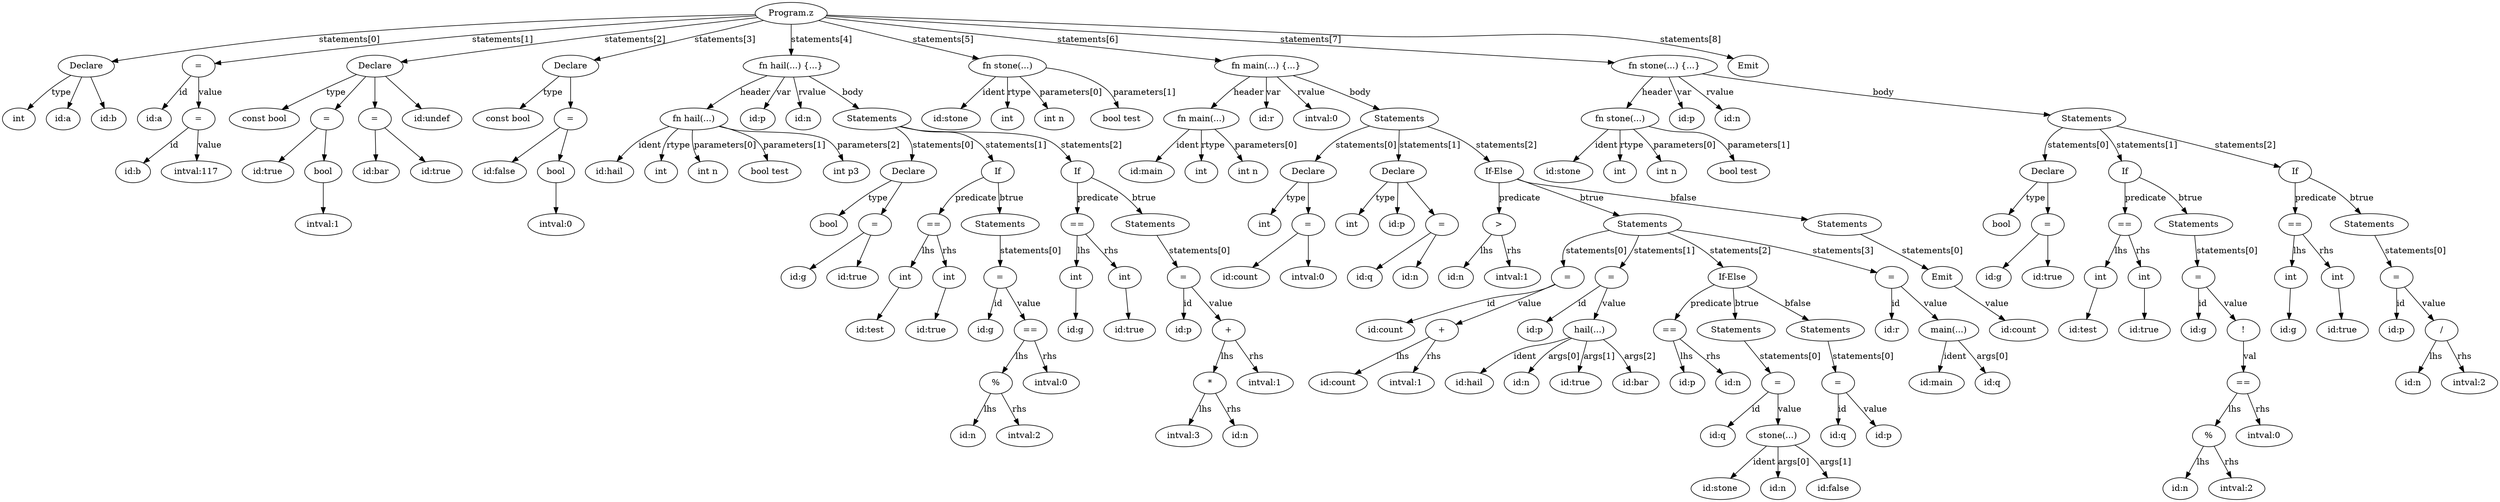 digraph {
	Node0[label="Program.z"]
	Node1[label="Declare"]
Node0->Node1[label="statements[0]"]
	Node2[label="int"]
Node1->Node2[label="type"]
	Node3[label="id:a"]
Node1->Node3[label=""]
	Node4[label="id:b"]
Node1->Node4[label=""]
	Node5[label="="]
Node0->Node5[label="statements[1]"]
	Node6[label="id:a"]
Node5->Node6[label="id"]
	Node7[label="="]
Node5->Node7[label="value"]
	Node8[label="id:b"]
Node7->Node8[label="id"]
	Node9[label="intval:117"]
Node7->Node9[label="value"]
	Node10[label="Declare"]
Node0->Node10[label="statements[2]"]
	Node11[label="const bool"]
Node10->Node11[label="type"]
	Node12[label="="]
Node10->Node12[label=""]
	Node13[label="id:true"]
Node12->Node13[label=""]
	Node14[label="bool"]
Node12->Node14[label=""]
	Node15[label="intval:1"]
Node14->Node15[label=""]
	Node16[label="="]
Node10->Node16[label=""]
	Node17[label="id:bar"]
Node16->Node17[label=""]
	Node18[label="id:true"]
Node16->Node18[label=""]
	Node19[label="id:undef"]
Node10->Node19[label=""]
	Node20[label="Declare"]
Node0->Node20[label="statements[3]"]
	Node21[label="const bool"]
Node20->Node21[label="type"]
	Node22[label="="]
Node20->Node22[label=""]
	Node23[label="id:false"]
Node22->Node23[label=""]
	Node24[label="bool"]
Node22->Node24[label=""]
	Node25[label="intval:0"]
Node24->Node25[label=""]
	Node26[label="fn hail(...) {...}"]
Node0->Node26[label="statements[4]"]
	Node27[label="fn hail(...)"]
Node26->Node27[label="header"]
	Node28[label="id:hail"]
Node27->Node28[label="ident"]
	Node29[label="int"]
Node27->Node29[label="rtype"]
	Node30[label="int n"]
Node27->Node30[label="parameters[0]"]
	Node31[label="bool test"]
Node27->Node31[label="parameters[1]"]
	Node32[label="int p3"]
Node27->Node32[label="parameters[2]"]
	Node33[label="id:p"]
Node26->Node33[label="var"]
	Node34[label="id:n"]
Node26->Node34[label="rvalue"]
	Node35[label="Statements"]
Node26->Node35[label="body"]
	Node36[label="Declare"]
Node35->Node36[label="statements[0]"]
	Node37[label="bool"]
Node36->Node37[label="type"]
	Node38[label="="]
Node36->Node38[label=""]
	Node39[label="id:g"]
Node38->Node39[label=""]
	Node40[label="id:true"]
Node38->Node40[label=""]
	Node41[label="If"]
Node35->Node41[label="statements[1]"]
	Node42[label="=="]
Node41->Node42[label="predicate"]
	Node43[label="int"]
Node42->Node43[label="lhs"]
	Node44[label="id:test"]
Node43->Node44[label=""]
	Node45[label="int"]
Node42->Node45[label="rhs"]
	Node46[label="id:true"]
Node45->Node46[label=""]
	Node47[label="Statements"]
Node41->Node47[label="btrue"]
	Node48[label="="]
Node47->Node48[label="statements[0]"]
	Node49[label="id:g"]
Node48->Node49[label="id"]
	Node50[label="=="]
Node48->Node50[label="value"]
	Node51[label="%"]
Node50->Node51[label="lhs"]
	Node52[label="id:n"]
Node51->Node52[label="lhs"]
	Node53[label="intval:2"]
Node51->Node53[label="rhs"]
	Node54[label="intval:0"]
Node50->Node54[label="rhs"]
	Node55[label="If"]
Node35->Node55[label="statements[2]"]
	Node56[label="=="]
Node55->Node56[label="predicate"]
	Node57[label="int"]
Node56->Node57[label="lhs"]
	Node58[label="id:g"]
Node57->Node58[label=""]
	Node59[label="int"]
Node56->Node59[label="rhs"]
	Node60[label="id:true"]
Node59->Node60[label=""]
	Node61[label="Statements"]
Node55->Node61[label="btrue"]
	Node62[label="="]
Node61->Node62[label="statements[0]"]
	Node63[label="id:p"]
Node62->Node63[label="id"]
	Node64[label="+"]
Node62->Node64[label="value"]
	Node65[label="*"]
Node64->Node65[label="lhs"]
	Node66[label="intval:3"]
Node65->Node66[label="lhs"]
	Node67[label="id:n"]
Node65->Node67[label="rhs"]
	Node68[label="intval:1"]
Node64->Node68[label="rhs"]
	Node69[label="fn stone(...)"]
Node0->Node69[label="statements[5]"]
	Node70[label="id:stone"]
Node69->Node70[label="ident"]
	Node71[label="int"]
Node69->Node71[label="rtype"]
	Node72[label="int n"]
Node69->Node72[label="parameters[0]"]
	Node73[label="bool test"]
Node69->Node73[label="parameters[1]"]
	Node74[label="fn main(...) {...}"]
Node0->Node74[label="statements[6]"]
	Node75[label="fn main(...)"]
Node74->Node75[label="header"]
	Node76[label="id:main"]
Node75->Node76[label="ident"]
	Node77[label="int"]
Node75->Node77[label="rtype"]
	Node78[label="int n"]
Node75->Node78[label="parameters[0]"]
	Node79[label="id:r"]
Node74->Node79[label="var"]
	Node80[label="intval:0"]
Node74->Node80[label="rvalue"]
	Node81[label="Statements"]
Node74->Node81[label="body"]
	Node82[label="Declare"]
Node81->Node82[label="statements[0]"]
	Node83[label="int"]
Node82->Node83[label="type"]
	Node84[label="="]
Node82->Node84[label=""]
	Node85[label="id:count"]
Node84->Node85[label=""]
	Node86[label="intval:0"]
Node84->Node86[label=""]
	Node87[label="Declare"]
Node81->Node87[label="statements[1]"]
	Node88[label="int"]
Node87->Node88[label="type"]
	Node89[label="id:p"]
Node87->Node89[label=""]
	Node90[label="="]
Node87->Node90[label=""]
	Node91[label="id:q"]
Node90->Node91[label=""]
	Node92[label="id:n"]
Node90->Node92[label=""]
	Node93[label="If-Else"]
Node81->Node93[label="statements[2]"]
	Node94[label=">"]
Node93->Node94[label="predicate"]
	Node95[label="id:n"]
Node94->Node95[label="lhs"]
	Node96[label="intval:1"]
Node94->Node96[label="rhs"]
	Node97[label="Statements"]
Node93->Node97[label="btrue"]
	Node98[label="="]
Node97->Node98[label="statements[0]"]
	Node99[label="id:count"]
Node98->Node99[label="id"]
	Node100[label="+"]
Node98->Node100[label="value"]
	Node101[label="id:count"]
Node100->Node101[label="lhs"]
	Node102[label="intval:1"]
Node100->Node102[label="rhs"]
	Node103[label="="]
Node97->Node103[label="statements[1]"]
	Node104[label="id:p"]
Node103->Node104[label="id"]
	Node105[label="hail(...)"]
Node103->Node105[label="value"]
	Node106[label="id:hail"]
Node105->Node106[label="ident"]
	Node107[label="id:n"]
Node105->Node107[label="args[0]"]
	Node108[label="id:true"]
Node105->Node108[label="args[1]"]
	Node109[label="id:bar"]
Node105->Node109[label="args[2]"]
	Node110[label="If-Else"]
Node97->Node110[label="statements[2]"]
	Node111[label="=="]
Node110->Node111[label="predicate"]
	Node112[label="id:p"]
Node111->Node112[label="lhs"]
	Node113[label="id:n"]
Node111->Node113[label="rhs"]
	Node114[label="Statements"]
Node110->Node114[label="btrue"]
	Node115[label="="]
Node114->Node115[label="statements[0]"]
	Node116[label="id:q"]
Node115->Node116[label="id"]
	Node117[label="stone(...)"]
Node115->Node117[label="value"]
	Node118[label="id:stone"]
Node117->Node118[label="ident"]
	Node119[label="id:n"]
Node117->Node119[label="args[0]"]
	Node120[label="id:false"]
Node117->Node120[label="args[1]"]
	Node121[label="Statements"]
Node110->Node121[label="bfalse"]
	Node122[label="="]
Node121->Node122[label="statements[0]"]
	Node123[label="id:q"]
Node122->Node123[label="id"]
	Node124[label="id:p"]
Node122->Node124[label="value"]
	Node125[label="="]
Node97->Node125[label="statements[3]"]
	Node126[label="id:r"]
Node125->Node126[label="id"]
	Node127[label="main(...)"]
Node125->Node127[label="value"]
	Node128[label="id:main"]
Node127->Node128[label="ident"]
	Node129[label="id:q"]
Node127->Node129[label="args[0]"]
	Node130[label="Statements"]
Node93->Node130[label="bfalse"]
	Node131[label="Emit"]
Node130->Node131[label="statements[0]"]
	Node132[label="id:count"]
Node131->Node132[label="value"]
	Node133[label="fn stone(...) {...}"]
Node0->Node133[label="statements[7]"]
	Node134[label="fn stone(...)"]
Node133->Node134[label="header"]
	Node135[label="id:stone"]
Node134->Node135[label="ident"]
	Node136[label="int"]
Node134->Node136[label="rtype"]
	Node137[label="int n"]
Node134->Node137[label="parameters[0]"]
	Node138[label="bool test"]
Node134->Node138[label="parameters[1]"]
	Node139[label="id:p"]
Node133->Node139[label="var"]
	Node140[label="id:n"]
Node133->Node140[label="rvalue"]
	Node141[label="Statements"]
Node133->Node141[label="body"]
	Node142[label="Declare"]
Node141->Node142[label="statements[0]"]
	Node143[label="bool"]
Node142->Node143[label="type"]
	Node144[label="="]
Node142->Node144[label=""]
	Node145[label="id:g"]
Node144->Node145[label=""]
	Node146[label="id:true"]
Node144->Node146[label=""]
	Node147[label="If"]
Node141->Node147[label="statements[1]"]
	Node148[label="=="]
Node147->Node148[label="predicate"]
	Node149[label="int"]
Node148->Node149[label="lhs"]
	Node150[label="id:test"]
Node149->Node150[label=""]
	Node151[label="int"]
Node148->Node151[label="rhs"]
	Node152[label="id:true"]
Node151->Node152[label=""]
	Node153[label="Statements"]
Node147->Node153[label="btrue"]
	Node154[label="="]
Node153->Node154[label="statements[0]"]
	Node155[label="id:g"]
Node154->Node155[label="id"]
	Node156[label="!"]
Node154->Node156[label="value"]
	Node157[label="=="]
Node156->Node157[label="val"]
	Node158[label="%"]
Node157->Node158[label="lhs"]
	Node159[label="id:n"]
Node158->Node159[label="lhs"]
	Node160[label="intval:2"]
Node158->Node160[label="rhs"]
	Node161[label="intval:0"]
Node157->Node161[label="rhs"]
	Node162[label="If"]
Node141->Node162[label="statements[2]"]
	Node163[label="=="]
Node162->Node163[label="predicate"]
	Node164[label="int"]
Node163->Node164[label="lhs"]
	Node165[label="id:g"]
Node164->Node165[label=""]
	Node166[label="int"]
Node163->Node166[label="rhs"]
	Node167[label="id:true"]
Node166->Node167[label=""]
	Node168[label="Statements"]
Node162->Node168[label="btrue"]
	Node169[label="="]
Node168->Node169[label="statements[0]"]
	Node170[label="id:p"]
Node169->Node170[label="id"]
	Node171[label="/"]
Node169->Node171[label="value"]
	Node172[label="id:n"]
Node171->Node172[label="lhs"]
	Node173[label="intval:2"]
Node171->Node173[label="rhs"]
	Node174[label="Emit"]
Node0->Node174[label="statements[8]"]
}